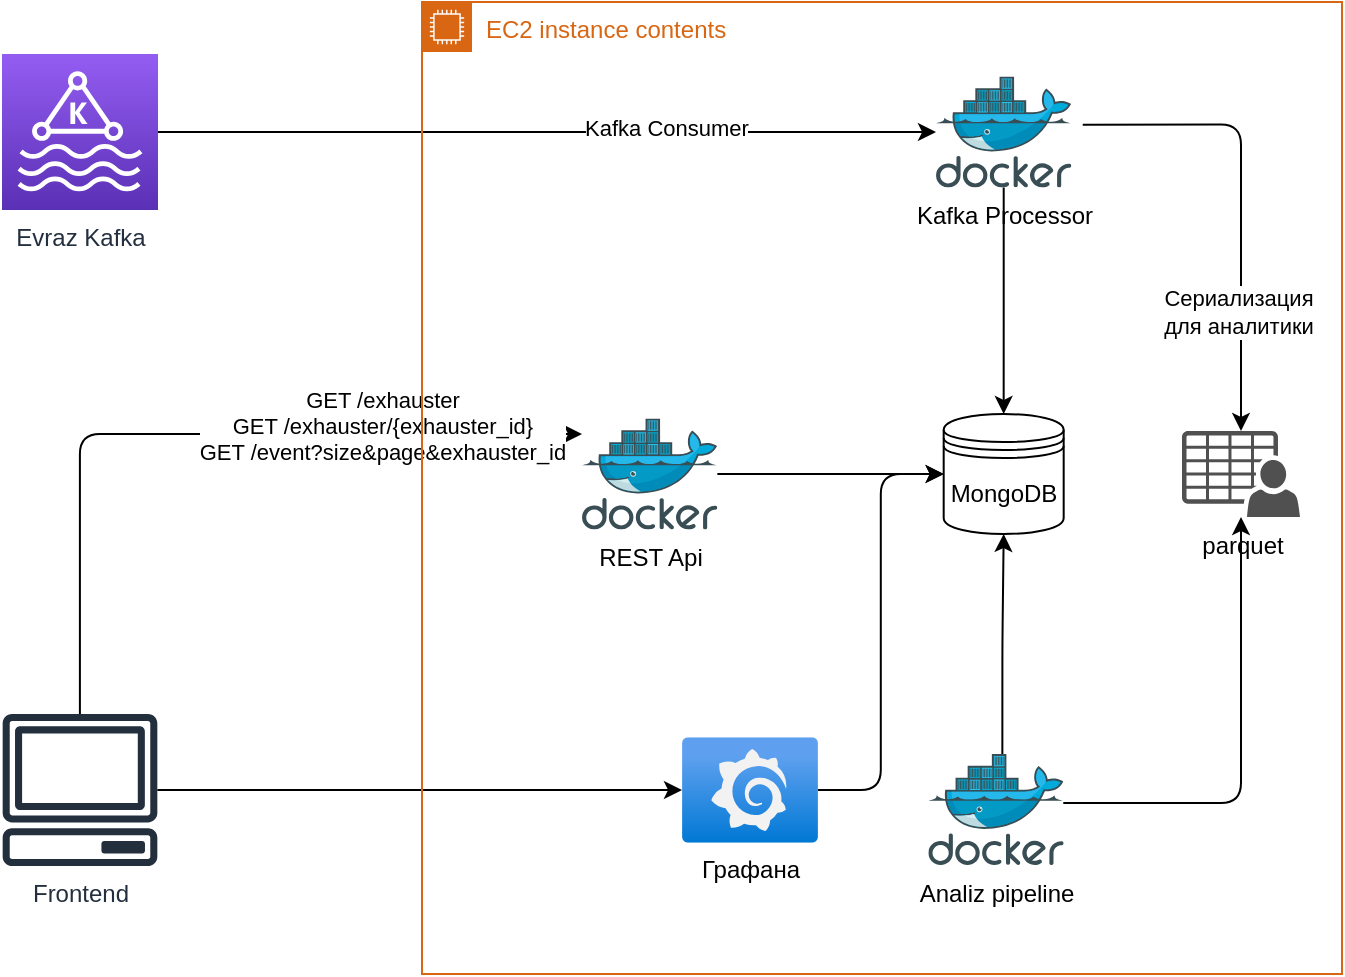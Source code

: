 <mxfile>
    <diagram id="N3TPZUQrlmw5FUeRnDQk" name="Page-1">
        <mxGraphModel dx="1112" dy="828" grid="1" gridSize="10" guides="1" tooltips="1" connect="1" arrows="1" fold="1" page="1" pageScale="1" pageWidth="827" pageHeight="1169" background="#ffffff" math="0" shadow="0">
            <root>
                <mxCell id="0"/>
                <mxCell id="1" parent="0"/>
                <mxCell id="6" style="edgeStyle=orthogonalEdgeStyle;html=1;" parent="1" source="2" target="23" edge="1">
                    <mxGeometry relative="1" as="geometry">
                        <mxPoint x="530.25" y="189.0" as="targetPoint"/>
                    </mxGeometry>
                </mxCell>
                <mxCell id="21" value="Kafka Consumer" style="edgeLabel;html=1;align=center;verticalAlign=middle;resizable=0;points=[];" vertex="1" connectable="0" parent="6">
                    <mxGeometry x="0.299" y="2" relative="1" as="geometry">
                        <mxPoint x="1" as="offset"/>
                    </mxGeometry>
                </mxCell>
                <mxCell id="2" value="Evraz Kafka" style="sketch=0;points=[[0,0,0],[0.25,0,0],[0.5,0,0],[0.75,0,0],[1,0,0],[0,1,0],[0.25,1,0],[0.5,1,0],[0.75,1,0],[1,1,0],[0,0.25,0],[0,0.5,0],[0,0.75,0],[1,0.25,0],[1,0.5,0],[1,0.75,0]];outlineConnect=0;fontColor=#232F3E;gradientColor=#945DF2;gradientDirection=north;fillColor=#5A30B5;strokeColor=#ffffff;dashed=0;verticalLabelPosition=bottom;verticalAlign=top;align=center;html=1;fontSize=12;fontStyle=0;aspect=fixed;shape=mxgraph.aws4.resourceIcon;resIcon=mxgraph.aws4.managed_streaming_for_kafka;" parent="1" vertex="1">
                    <mxGeometry x="130" y="150" width="78" height="78" as="geometry"/>
                </mxCell>
                <mxCell id="16" style="edgeStyle=orthogonalEdgeStyle;html=1;" parent="1" source="15" target="5" edge="1">
                    <mxGeometry relative="1" as="geometry"/>
                </mxCell>
                <mxCell id="26" style="edgeStyle=orthogonalEdgeStyle;html=1;" edge="1" parent="1" source="15" target="25">
                    <mxGeometry relative="1" as="geometry">
                        <Array as="points">
                            <mxPoint x="169" y="340"/>
                        </Array>
                    </mxGeometry>
                </mxCell>
                <mxCell id="29" value="GET /exhauster&lt;br&gt;GET /exhauster/{exhauster_id}&lt;br&gt;GET /event?size&amp;amp;page&amp;amp;exhauster_id" style="edgeLabel;html=1;align=center;verticalAlign=middle;resizable=0;points=[];" vertex="1" connectable="0" parent="26">
                    <mxGeometry x="0.489" y="4" relative="1" as="geometry">
                        <mxPoint as="offset"/>
                    </mxGeometry>
                </mxCell>
                <mxCell id="15" value="Frontend" style="sketch=0;outlineConnect=0;fontColor=#232F3E;gradientColor=none;fillColor=#232F3D;strokeColor=none;dashed=0;verticalLabelPosition=bottom;verticalAlign=top;align=center;html=1;fontSize=12;fontStyle=0;aspect=fixed;pointerEvents=1;shape=mxgraph.aws4.client;" parent="1" vertex="1">
                    <mxGeometry x="130" y="480" width="78" height="76" as="geometry"/>
                </mxCell>
                <mxCell id="18" value="EC2 instance contents" style="points=[[0,0],[0.25,0],[0.5,0],[0.75,0],[1,0],[1,0.25],[1,0.5],[1,0.75],[1,1],[0.75,1],[0.5,1],[0.25,1],[0,1],[0,0.75],[0,0.5],[0,0.25]];outlineConnect=0;gradientColor=none;html=1;whiteSpace=wrap;fontSize=12;fontStyle=0;container=1;pointerEvents=0;collapsible=0;recursiveResize=0;shape=mxgraph.aws4.group;grIcon=mxgraph.aws4.group_ec2_instance_contents;strokeColor=#D86613;fillColor=none;verticalAlign=top;align=left;spacingLeft=30;fontColor=#D86613;dashed=0;" vertex="1" parent="1">
                    <mxGeometry x="340" y="124" width="460" height="486" as="geometry"/>
                </mxCell>
                <mxCell id="23" value="Kafka Processor" style="sketch=0;aspect=fixed;html=1;points=[];align=center;image;fontSize=12;image=img/lib/mscae/Docker.svg;" vertex="1" parent="18">
                    <mxGeometry x="257" y="37.25" width="67.68" height="55.5" as="geometry"/>
                </mxCell>
                <mxCell id="24" value="Analiz pipeline" style="sketch=0;aspect=fixed;html=1;points=[];align=center;image;fontSize=12;image=img/lib/mscae/Docker.svg;" vertex="1" parent="18">
                    <mxGeometry x="253.16" y="376" width="67.68" height="55.5" as="geometry"/>
                </mxCell>
                <mxCell id="25" value="REST Api" style="sketch=0;aspect=fixed;html=1;points=[];align=center;image;fontSize=12;image=img/lib/mscae/Docker.svg;" vertex="1" parent="18">
                    <mxGeometry x="80.0" y="208.25" width="67.68" height="55.5" as="geometry"/>
                </mxCell>
                <mxCell id="5" value="Графана" style="aspect=fixed;html=1;points=[];align=center;image;fontSize=12;image=img/lib/azure2/other/Grafana.svg;" parent="18" vertex="1">
                    <mxGeometry x="130" y="367.6" width="68" height="52.8" as="geometry"/>
                </mxCell>
                <mxCell id="4" value="parquet" style="sketch=0;pointerEvents=1;shadow=0;dashed=0;html=1;strokeColor=none;fillColor=#505050;labelPosition=center;verticalLabelPosition=bottom;verticalAlign=top;outlineConnect=0;align=center;shape=mxgraph.office.users.csv_file;" parent="18" vertex="1">
                    <mxGeometry x="380" y="214.5" width="59" height="43" as="geometry"/>
                </mxCell>
                <mxCell id="10" style="edgeStyle=orthogonalEdgeStyle;html=1;exitX=1.084;exitY=0.434;exitDx=0;exitDy=0;exitPerimeter=0;" parent="18" source="23" target="4" edge="1">
                    <mxGeometry relative="1" as="geometry">
                        <mxPoint x="263.75" y="65" as="sourcePoint"/>
                    </mxGeometry>
                </mxCell>
                <mxCell id="11" value="Сериализация &lt;br&gt;для аналитики" style="edgeLabel;html=1;align=center;verticalAlign=middle;resizable=0;points=[];" parent="10" vertex="1" connectable="0">
                    <mxGeometry x="0.485" y="-2" relative="1" as="geometry">
                        <mxPoint as="offset"/>
                    </mxGeometry>
                </mxCell>
                <mxCell id="13" style="edgeStyle=orthogonalEdgeStyle;html=1;exitX=0.997;exitY=0.442;exitDx=0;exitDy=0;exitPerimeter=0;" parent="18" source="24" target="4" edge="1">
                    <mxGeometry relative="1" as="geometry">
                        <mxPoint x="263.75" y="408" as="sourcePoint"/>
                    </mxGeometry>
                </mxCell>
                <mxCell id="7" value="MongoDB" style="shape=datastore;whiteSpace=wrap;html=1;" parent="18" vertex="1">
                    <mxGeometry x="260.84" y="206" width="60" height="60" as="geometry"/>
                </mxCell>
                <mxCell id="8" style="edgeStyle=orthogonalEdgeStyle;html=1;entryX=0.5;entryY=0;entryDx=0;entryDy=0;" parent="18" source="23" target="7" edge="1">
                    <mxGeometry relative="1" as="geometry">
                        <mxPoint x="227.0" y="107.0" as="sourcePoint"/>
                    </mxGeometry>
                </mxCell>
                <mxCell id="9" style="edgeStyle=orthogonalEdgeStyle;html=1;entryX=0;entryY=0.5;entryDx=0;entryDy=0;" parent="18" source="5" target="7" edge="1">
                    <mxGeometry relative="1" as="geometry"/>
                </mxCell>
                <mxCell id="14" style="edgeStyle=orthogonalEdgeStyle;html=1;entryX=0.5;entryY=1;entryDx=0;entryDy=0;exitX=0.547;exitY=0;exitDx=0;exitDy=0;exitPerimeter=0;" parent="18" source="24" target="7" edge="1">
                    <mxGeometry relative="1" as="geometry">
                        <mxPoint x="227.0" y="366" as="sourcePoint"/>
                    </mxGeometry>
                </mxCell>
                <mxCell id="28" style="edgeStyle=orthogonalEdgeStyle;html=1;entryX=0;entryY=0.5;entryDx=0;entryDy=0;" edge="1" parent="18" source="25" target="7">
                    <mxGeometry relative="1" as="geometry"/>
                </mxCell>
            </root>
        </mxGraphModel>
    </diagram>
</mxfile>
